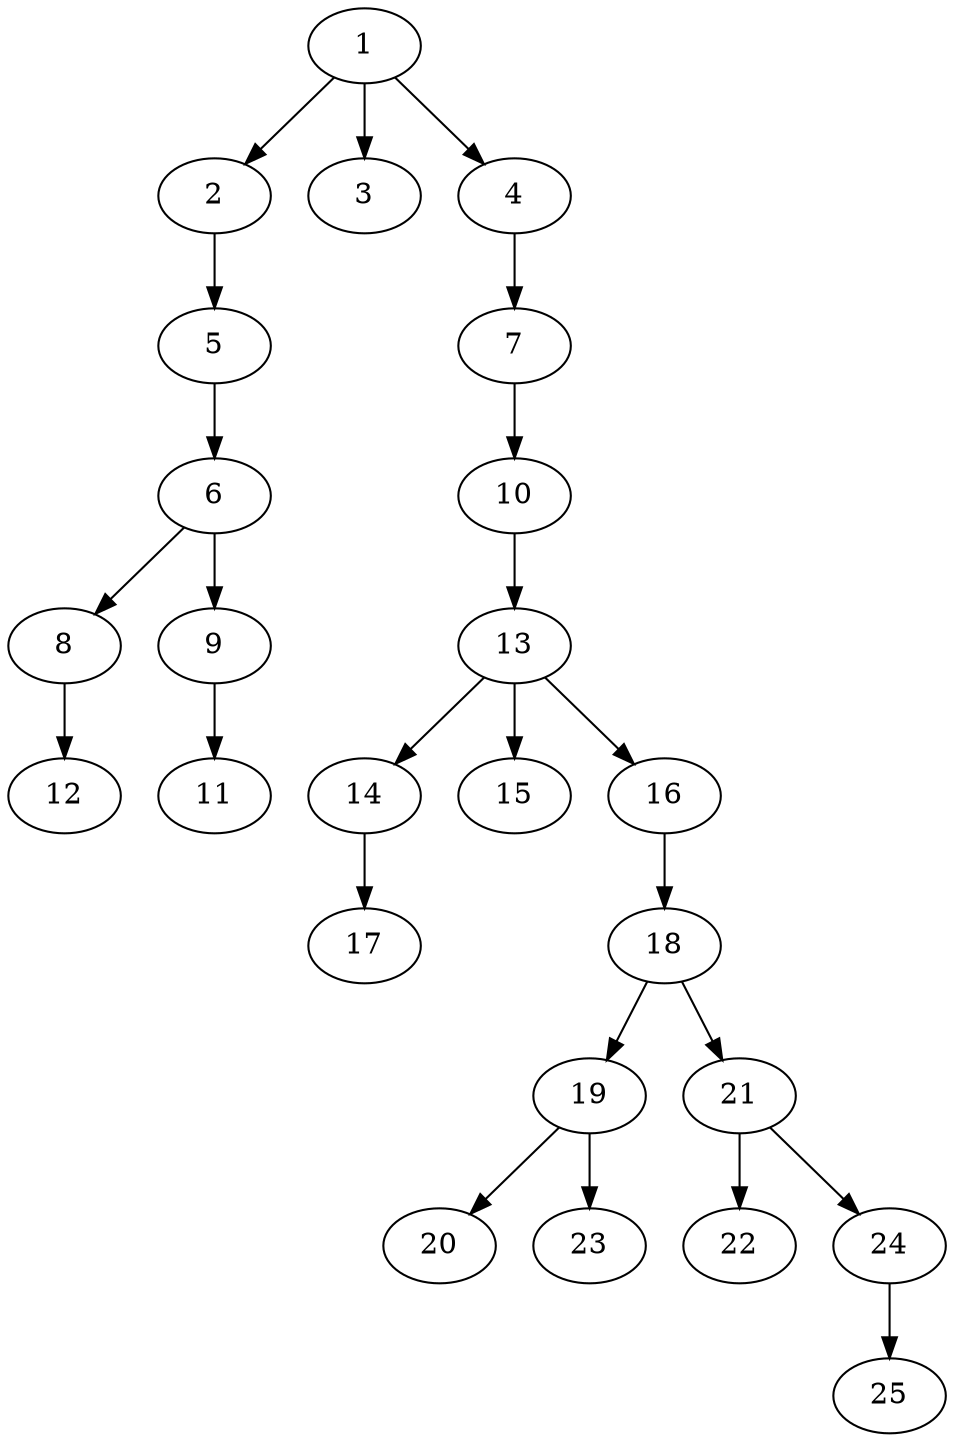 // DAG automatically generated by daggen at Fri Aug  4 16:35:13 2017
// ./daggen --dot -n 25 --fat 0.2 --regular 0.2 --density 0.8 --jump 4 
digraph G {
  1 [size="134218", alpha="0.11"]
  1 -> 2 [size ="210"]
  1 -> 3 [size ="210"]
  1 -> 4 [size ="210"]
  2 [size="6177", alpha="0.10"]
  2 -> 5 [size ="411"]
  3 [size="8590", alpha="0.14"]
  4 [size="28991", alpha="0.03"]
  4 -> 7 [size ="75"]
  5 [size="28991", alpha="0.01"]
  5 -> 6 [size ="75"]
  6 [size="28991", alpha="0.01"]
  6 -> 8 [size ="75"]
  6 -> 9 [size ="75"]
  7 [size="400347", alpha="0.14"]
  7 -> 10 [size ="302"]
  8 [size="8590", alpha="0.20"]
  8 -> 12 [size ="34"]
  9 [size="10943", alpha="0.02"]
  9 -> 11 [size ="411"]
  10 [size="123310", alpha="0.03"]
  10 -> 13 [size ="302"]
  11 [size="262264", alpha="0.18"]
  12 [size="7269", alpha="0.18"]
  13 [size="54791", alpha="0.05"]
  13 -> 14 [size ="210"]
  13 -> 15 [size ="210"]
  13 -> 16 [size ="210"]
  14 [size="8590", alpha="0.11"]
  14 -> 17 [size ="34"]
  15 [size="17752", alpha="0.16"]
  16 [size="231928", alpha="0.06"]
  16 -> 18 [size ="302"]
  17 [size="92004", alpha="0.07"]
  18 [size="28991", alpha="0.19"]
  18 -> 19 [size ="75"]
  18 -> 21 [size ="75"]
  19 [size="1073742", alpha="0.16"]
  19 -> 20 [size ="839"]
  19 -> 23 [size ="839"]
  20 [size="11550", alpha="0.15"]
  21 [size="782758", alpha="0.10"]
  21 -> 22 [size ="679"]
  21 -> 24 [size ="679"]
  22 [size="10884", alpha="0.04"]
  23 [size="17725", alpha="0.03"]
  24 [size="68719", alpha="0.05"]
  24 -> 25 [size ="134"]
  25 [size="22837", alpha="0.07"]
}

